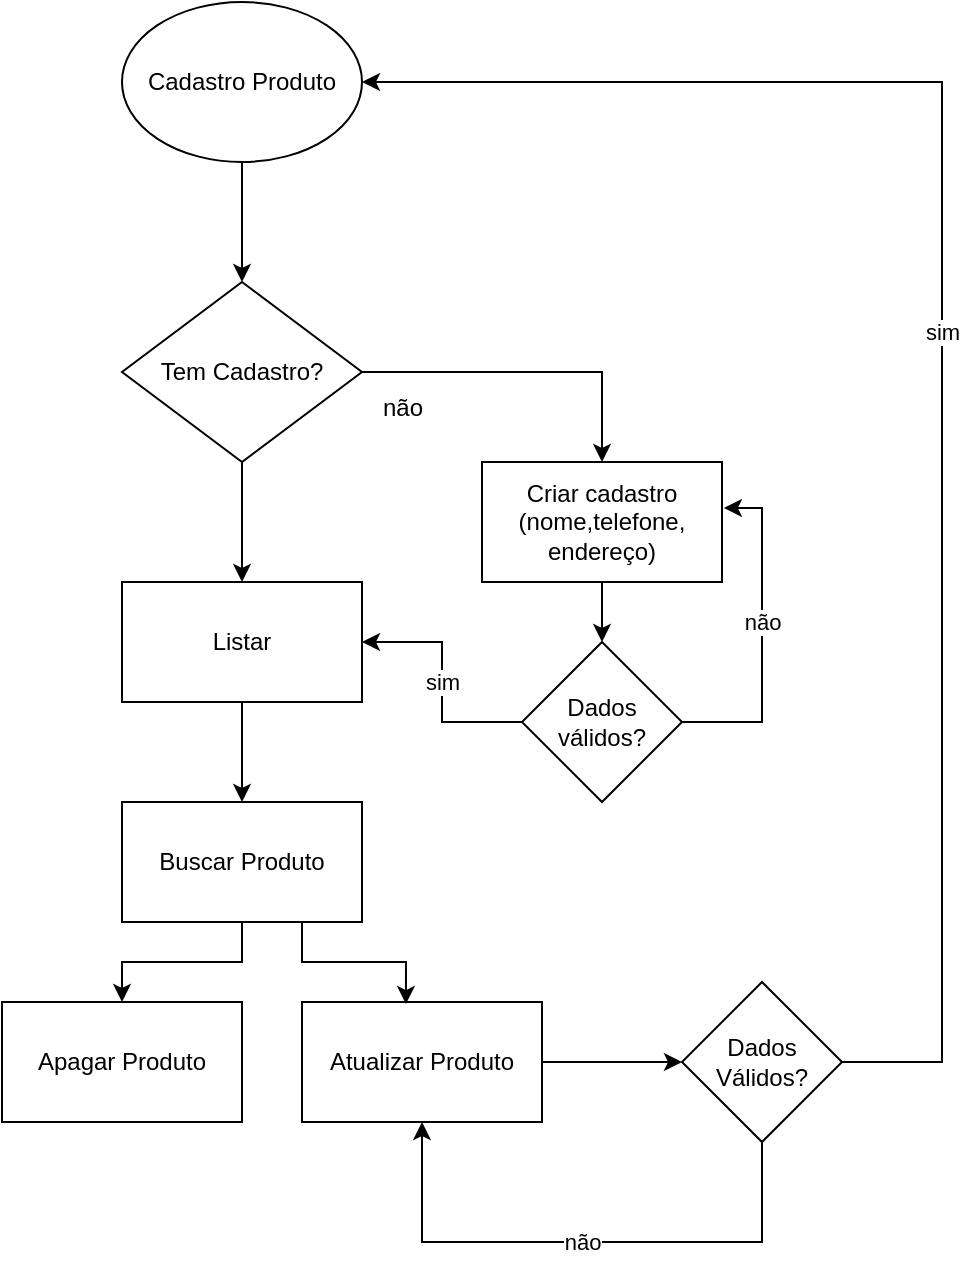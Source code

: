 <mxfile version="24.4.6" type="device">
  <diagram name="Página-1" id="2I4b095FlnMZhATp7n7J">
    <mxGraphModel dx="1434" dy="750" grid="1" gridSize="10" guides="1" tooltips="1" connect="1" arrows="1" fold="1" page="1" pageScale="1" pageWidth="827" pageHeight="1169" math="0" shadow="0">
      <root>
        <mxCell id="0" />
        <mxCell id="1" parent="0" />
        <mxCell id="xAwkQ94SKrrT_scDbUS--1" style="edgeStyle=orthogonalEdgeStyle;rounded=0;orthogonalLoop=1;jettySize=auto;html=1;entryX=0.5;entryY=0;entryDx=0;entryDy=0;" edge="1" parent="1" source="xAwkQ94SKrrT_scDbUS--2" target="xAwkQ94SKrrT_scDbUS--5">
          <mxGeometry relative="1" as="geometry" />
        </mxCell>
        <mxCell id="xAwkQ94SKrrT_scDbUS--2" value="Cadastro Produto" style="ellipse;whiteSpace=wrap;html=1;" vertex="1" parent="1">
          <mxGeometry x="80" y="70" width="120" height="80" as="geometry" />
        </mxCell>
        <mxCell id="xAwkQ94SKrrT_scDbUS--3" style="edgeStyle=orthogonalEdgeStyle;rounded=0;orthogonalLoop=1;jettySize=auto;html=1;exitX=1;exitY=0.5;exitDx=0;exitDy=0;entryX=0.5;entryY=0;entryDx=0;entryDy=0;" edge="1" parent="1" source="xAwkQ94SKrrT_scDbUS--5" target="xAwkQ94SKrrT_scDbUS--9">
          <mxGeometry relative="1" as="geometry" />
        </mxCell>
        <mxCell id="xAwkQ94SKrrT_scDbUS--4" style="edgeStyle=orthogonalEdgeStyle;rounded=0;orthogonalLoop=1;jettySize=auto;html=1;entryX=0.5;entryY=0;entryDx=0;entryDy=0;" edge="1" parent="1" source="xAwkQ94SKrrT_scDbUS--5" target="xAwkQ94SKrrT_scDbUS--7">
          <mxGeometry relative="1" as="geometry" />
        </mxCell>
        <mxCell id="xAwkQ94SKrrT_scDbUS--5" value="Tem Cadastro?" style="rhombus;whiteSpace=wrap;html=1;" vertex="1" parent="1">
          <mxGeometry x="80" y="210" width="120" height="90" as="geometry" />
        </mxCell>
        <mxCell id="xAwkQ94SKrrT_scDbUS--6" style="edgeStyle=orthogonalEdgeStyle;rounded=0;orthogonalLoop=1;jettySize=auto;html=1;entryX=0.5;entryY=0;entryDx=0;entryDy=0;" edge="1" parent="1" source="xAwkQ94SKrrT_scDbUS--7" target="xAwkQ94SKrrT_scDbUS--11">
          <mxGeometry relative="1" as="geometry" />
        </mxCell>
        <mxCell id="xAwkQ94SKrrT_scDbUS--7" value="Listar" style="rounded=0;whiteSpace=wrap;html=1;" vertex="1" parent="1">
          <mxGeometry x="80" y="360" width="120" height="60" as="geometry" />
        </mxCell>
        <mxCell id="xAwkQ94SKrrT_scDbUS--8" style="edgeStyle=orthogonalEdgeStyle;rounded=0;orthogonalLoop=1;jettySize=auto;html=1;entryX=0.5;entryY=0;entryDx=0;entryDy=0;" edge="1" parent="1" source="xAwkQ94SKrrT_scDbUS--9" target="xAwkQ94SKrrT_scDbUS--14">
          <mxGeometry relative="1" as="geometry" />
        </mxCell>
        <mxCell id="xAwkQ94SKrrT_scDbUS--9" value="Criar cadastro (nome,telefone,&lt;div&gt;endereço)&lt;/div&gt;" style="rounded=0;whiteSpace=wrap;html=1;" vertex="1" parent="1">
          <mxGeometry x="260" y="300" width="120" height="60" as="geometry" />
        </mxCell>
        <mxCell id="xAwkQ94SKrrT_scDbUS--10" style="edgeStyle=orthogonalEdgeStyle;rounded=0;orthogonalLoop=1;jettySize=auto;html=1;entryX=0.5;entryY=0;entryDx=0;entryDy=0;" edge="1" parent="1" source="xAwkQ94SKrrT_scDbUS--11" target="xAwkQ94SKrrT_scDbUS--16">
          <mxGeometry relative="1" as="geometry" />
        </mxCell>
        <mxCell id="xAwkQ94SKrrT_scDbUS--11" value="Buscar Produto" style="rounded=0;whiteSpace=wrap;html=1;" vertex="1" parent="1">
          <mxGeometry x="80" y="470" width="120" height="60" as="geometry" />
        </mxCell>
        <mxCell id="xAwkQ94SKrrT_scDbUS--12" value="não" style="text;html=1;align=center;verticalAlign=middle;resizable=0;points=[];autosize=1;strokeColor=none;fillColor=none;" vertex="1" parent="1">
          <mxGeometry x="200" y="258" width="40" height="30" as="geometry" />
        </mxCell>
        <mxCell id="xAwkQ94SKrrT_scDbUS--13" value="sim" style="edgeStyle=orthogonalEdgeStyle;rounded=0;orthogonalLoop=1;jettySize=auto;html=1;entryX=1;entryY=0.5;entryDx=0;entryDy=0;" edge="1" parent="1" source="xAwkQ94SKrrT_scDbUS--14" target="xAwkQ94SKrrT_scDbUS--7">
          <mxGeometry relative="1" as="geometry" />
        </mxCell>
        <mxCell id="xAwkQ94SKrrT_scDbUS--14" value="Dados&lt;div&gt;válidos?&lt;/div&gt;" style="rhombus;whiteSpace=wrap;html=1;" vertex="1" parent="1">
          <mxGeometry x="280" y="390" width="80" height="80" as="geometry" />
        </mxCell>
        <mxCell id="xAwkQ94SKrrT_scDbUS--15" value="não" style="edgeStyle=orthogonalEdgeStyle;rounded=0;orthogonalLoop=1;jettySize=auto;html=1;entryX=1.008;entryY=0.383;entryDx=0;entryDy=0;entryPerimeter=0;" edge="1" parent="1" source="xAwkQ94SKrrT_scDbUS--14" target="xAwkQ94SKrrT_scDbUS--9">
          <mxGeometry x="0.084" relative="1" as="geometry">
            <Array as="points">
              <mxPoint x="400" y="430" />
              <mxPoint x="400" y="323" />
            </Array>
            <mxPoint as="offset" />
          </mxGeometry>
        </mxCell>
        <mxCell id="xAwkQ94SKrrT_scDbUS--16" value="Apagar Produto" style="rounded=0;whiteSpace=wrap;html=1;" vertex="1" parent="1">
          <mxGeometry x="20" y="570" width="120" height="60" as="geometry" />
        </mxCell>
        <mxCell id="xAwkQ94SKrrT_scDbUS--17" style="edgeStyle=orthogonalEdgeStyle;rounded=0;orthogonalLoop=1;jettySize=auto;html=1;entryX=0;entryY=0.5;entryDx=0;entryDy=0;" edge="1" parent="1" source="xAwkQ94SKrrT_scDbUS--18" target="xAwkQ94SKrrT_scDbUS--22">
          <mxGeometry relative="1" as="geometry">
            <mxPoint x="360" y="600" as="targetPoint" />
          </mxGeometry>
        </mxCell>
        <mxCell id="xAwkQ94SKrrT_scDbUS--18" value="Atualizar Produto" style="rounded=0;whiteSpace=wrap;html=1;" vertex="1" parent="1">
          <mxGeometry x="170" y="570" width="120" height="60" as="geometry" />
        </mxCell>
        <mxCell id="xAwkQ94SKrrT_scDbUS--19" style="edgeStyle=orthogonalEdgeStyle;rounded=0;orthogonalLoop=1;jettySize=auto;html=1;exitX=0.75;exitY=1;exitDx=0;exitDy=0;entryX=0.433;entryY=0.017;entryDx=0;entryDy=0;entryPerimeter=0;" edge="1" parent="1" source="xAwkQ94SKrrT_scDbUS--11" target="xAwkQ94SKrrT_scDbUS--18">
          <mxGeometry relative="1" as="geometry" />
        </mxCell>
        <mxCell id="xAwkQ94SKrrT_scDbUS--20" value="sim" style="edgeStyle=orthogonalEdgeStyle;rounded=0;orthogonalLoop=1;jettySize=auto;html=1;entryX=1;entryY=0.5;entryDx=0;entryDy=0;" edge="1" parent="1" source="xAwkQ94SKrrT_scDbUS--22" target="xAwkQ94SKrrT_scDbUS--2">
          <mxGeometry relative="1" as="geometry">
            <Array as="points">
              <mxPoint x="490" y="600" />
              <mxPoint x="490" y="110" />
            </Array>
          </mxGeometry>
        </mxCell>
        <mxCell id="xAwkQ94SKrrT_scDbUS--21" value="não" style="edgeStyle=orthogonalEdgeStyle;rounded=0;orthogonalLoop=1;jettySize=auto;html=1;entryX=0.5;entryY=1;entryDx=0;entryDy=0;" edge="1" parent="1" source="xAwkQ94SKrrT_scDbUS--22" target="xAwkQ94SKrrT_scDbUS--18">
          <mxGeometry relative="1" as="geometry">
            <Array as="points">
              <mxPoint x="400" y="690" />
              <mxPoint x="230" y="690" />
            </Array>
          </mxGeometry>
        </mxCell>
        <mxCell id="xAwkQ94SKrrT_scDbUS--22" value="Dados Válidos?" style="rhombus;whiteSpace=wrap;html=1;" vertex="1" parent="1">
          <mxGeometry x="360" y="560" width="80" height="80" as="geometry" />
        </mxCell>
      </root>
    </mxGraphModel>
  </diagram>
</mxfile>
